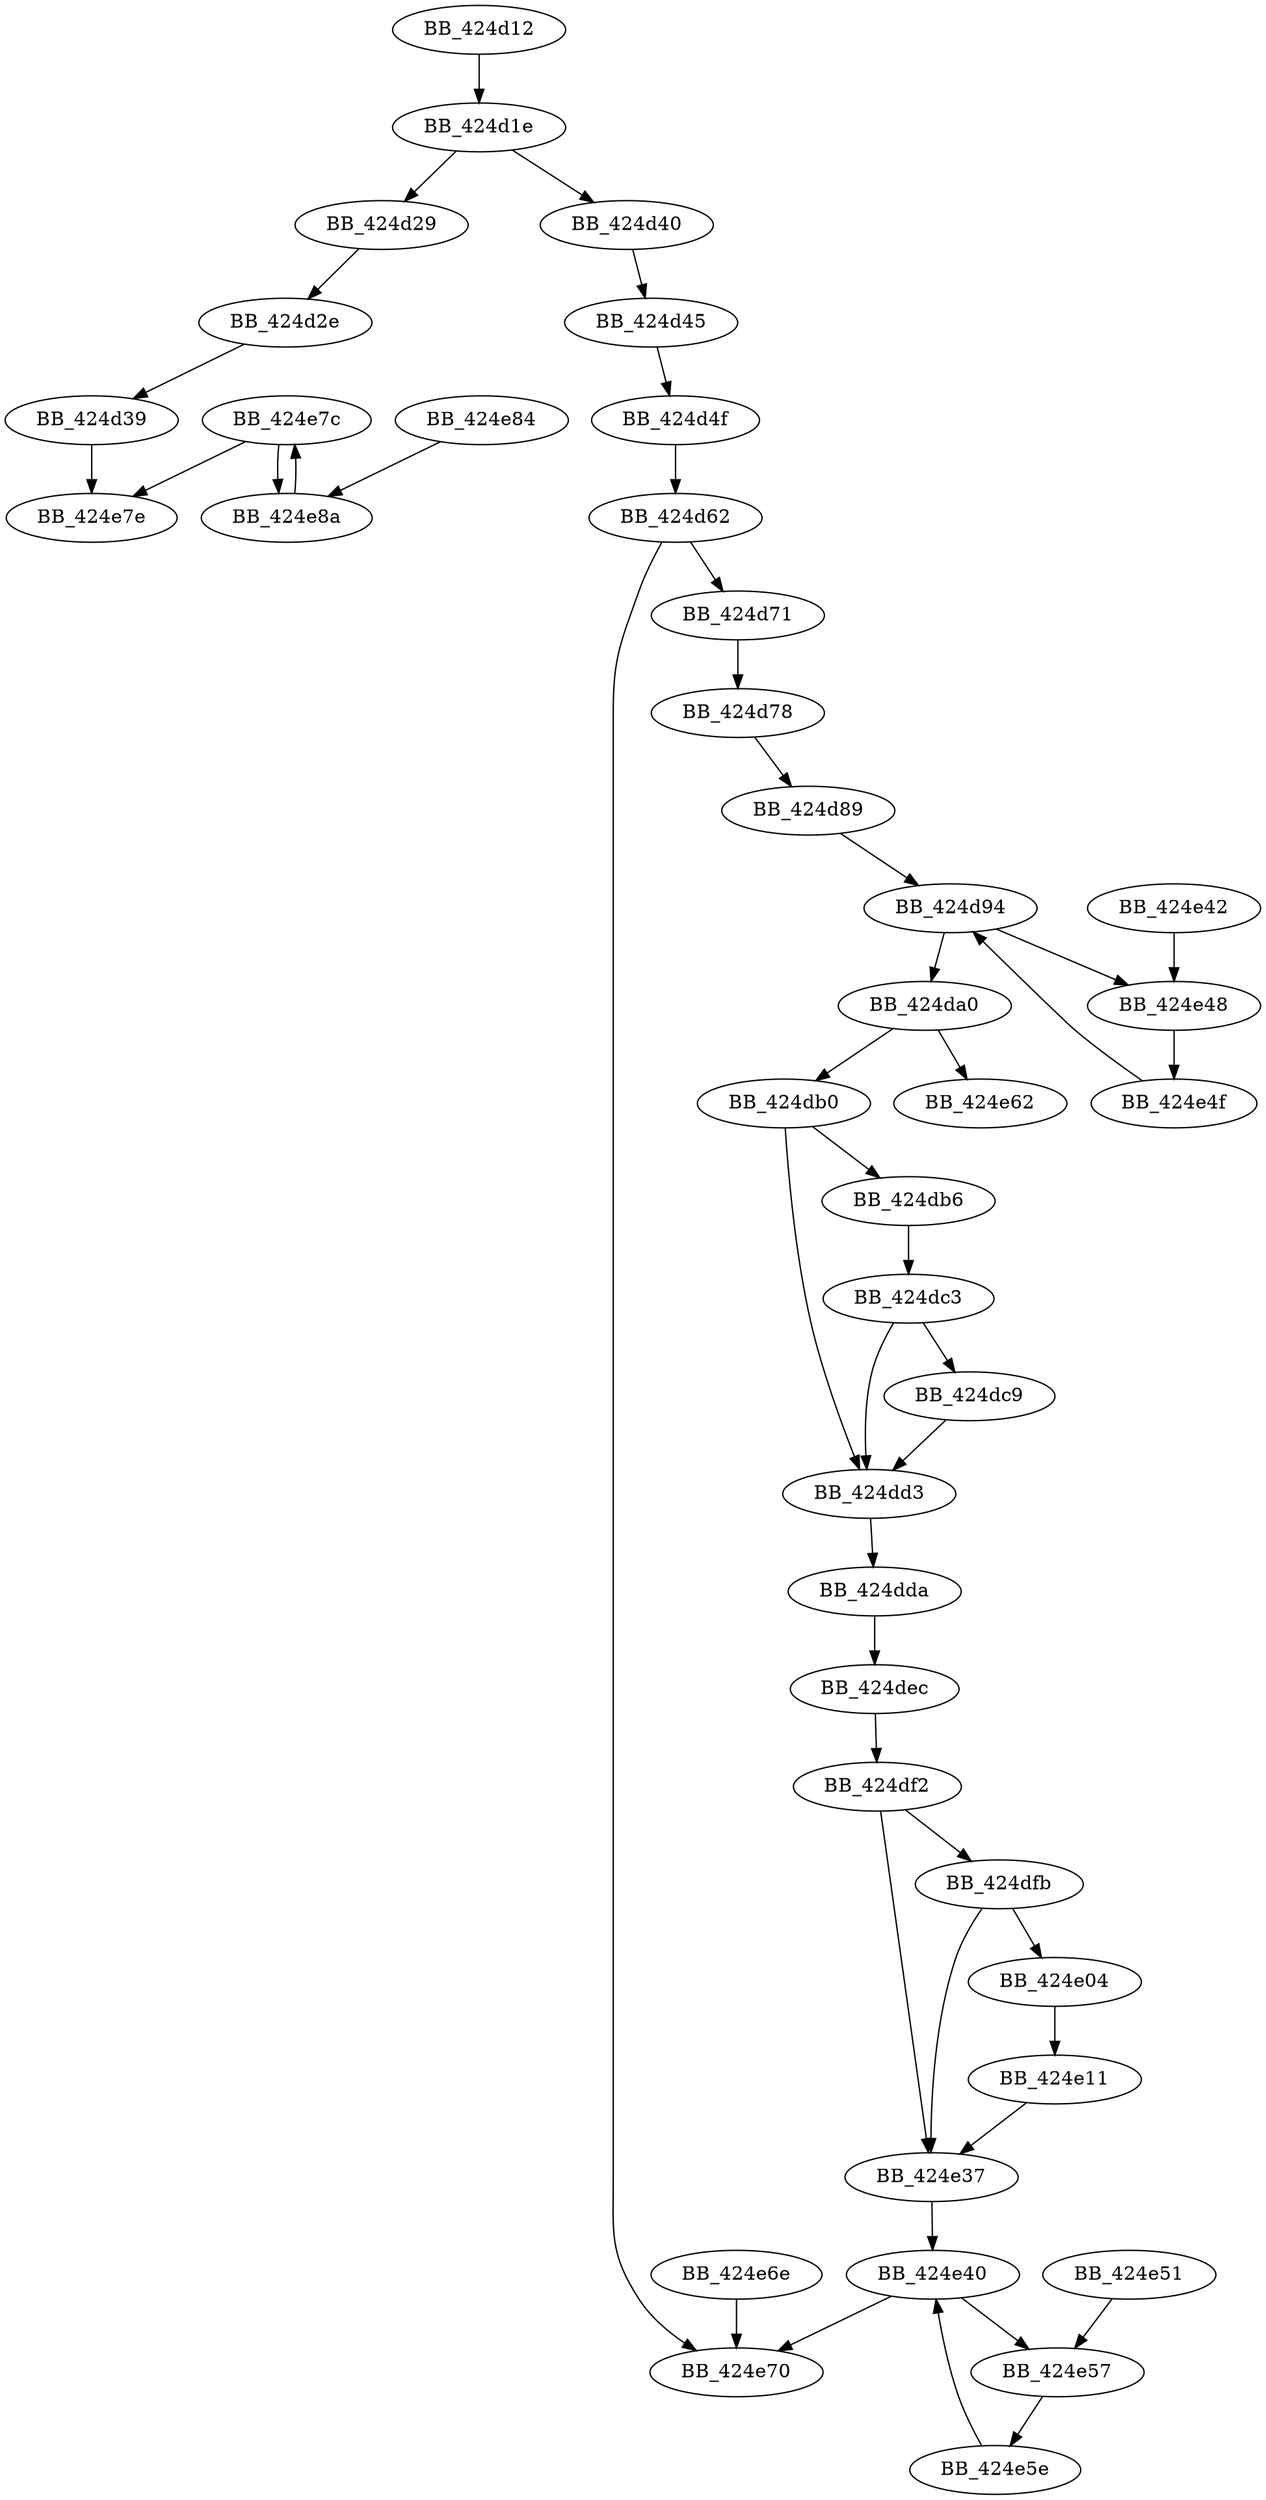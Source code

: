 DiGraph __wsetlocale{
BB_424d12->BB_424d1e
BB_424d1e->BB_424d29
BB_424d1e->BB_424d40
BB_424d29->BB_424d2e
BB_424d2e->BB_424d39
BB_424d39->BB_424e7e
BB_424d40->BB_424d45
BB_424d45->BB_424d4f
BB_424d4f->BB_424d62
BB_424d62->BB_424d71
BB_424d62->BB_424e70
BB_424d71->BB_424d78
BB_424d78->BB_424d89
BB_424d89->BB_424d94
BB_424d94->BB_424da0
BB_424d94->BB_424e48
BB_424da0->BB_424db0
BB_424da0->BB_424e62
BB_424db0->BB_424db6
BB_424db0->BB_424dd3
BB_424db6->BB_424dc3
BB_424dc3->BB_424dc9
BB_424dc3->BB_424dd3
BB_424dc9->BB_424dd3
BB_424dd3->BB_424dda
BB_424dda->BB_424dec
BB_424dec->BB_424df2
BB_424df2->BB_424dfb
BB_424df2->BB_424e37
BB_424dfb->BB_424e04
BB_424dfb->BB_424e37
BB_424e04->BB_424e11
BB_424e11->BB_424e37
BB_424e37->BB_424e40
BB_424e40->BB_424e57
BB_424e40->BB_424e70
BB_424e42->BB_424e48
BB_424e48->BB_424e4f
BB_424e4f->BB_424d94
BB_424e51->BB_424e57
BB_424e57->BB_424e5e
BB_424e5e->BB_424e40
BB_424e6e->BB_424e70
BB_424e7c->BB_424e7e
BB_424e7c->BB_424e8a
BB_424e84->BB_424e8a
BB_424e8a->BB_424e7c
}
